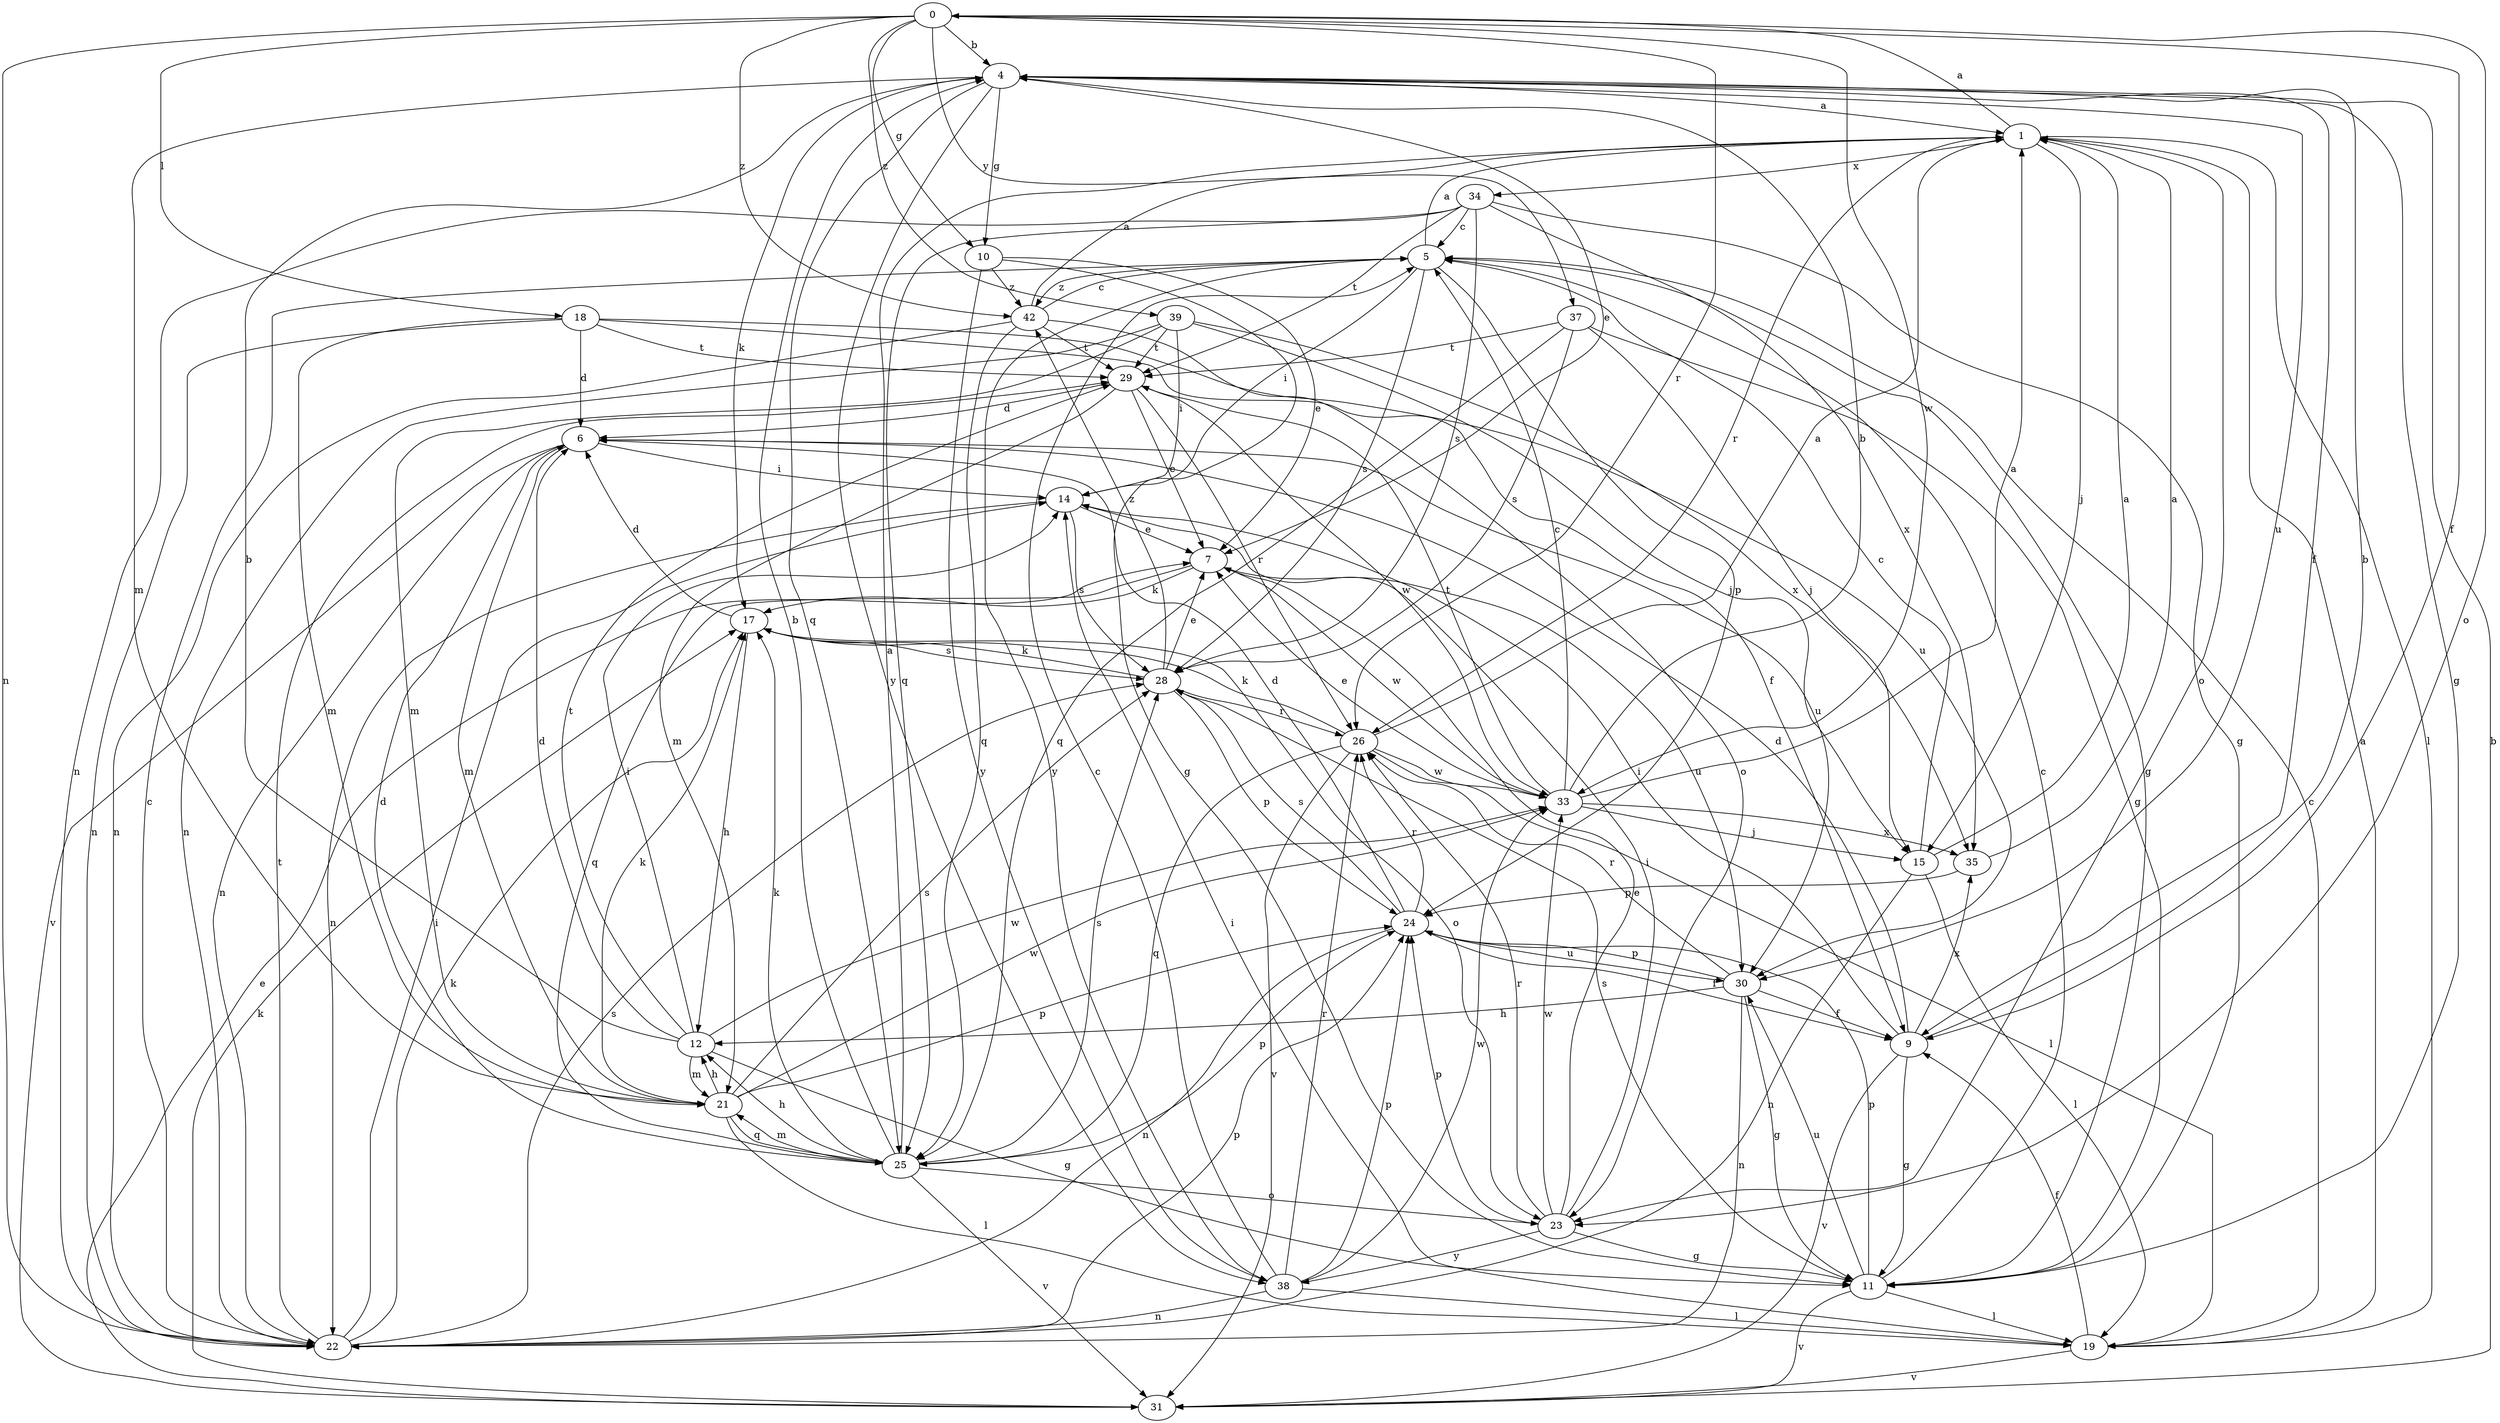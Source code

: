 strict digraph  {
0;
1;
4;
5;
6;
7;
9;
10;
11;
12;
14;
15;
17;
18;
19;
21;
22;
23;
24;
25;
26;
28;
29;
30;
31;
33;
34;
35;
37;
38;
39;
42;
0 -> 4  [label=b];
0 -> 9  [label=f];
0 -> 10  [label=g];
0 -> 18  [label=l];
0 -> 22  [label=n];
0 -> 23  [label=o];
0 -> 26  [label=r];
0 -> 33  [label=w];
0 -> 37  [label=y];
0 -> 39  [label=z];
0 -> 42  [label=z];
1 -> 0  [label=a];
1 -> 15  [label=j];
1 -> 19  [label=l];
1 -> 23  [label=o];
1 -> 26  [label=r];
1 -> 34  [label=x];
4 -> 1  [label=a];
4 -> 7  [label=e];
4 -> 9  [label=f];
4 -> 10  [label=g];
4 -> 11  [label=g];
4 -> 17  [label=k];
4 -> 21  [label=m];
4 -> 25  [label=q];
4 -> 30  [label=u];
4 -> 38  [label=y];
5 -> 1  [label=a];
5 -> 11  [label=g];
5 -> 14  [label=i];
5 -> 24  [label=p];
5 -> 28  [label=s];
5 -> 38  [label=y];
5 -> 42  [label=z];
6 -> 14  [label=i];
6 -> 21  [label=m];
6 -> 22  [label=n];
6 -> 30  [label=u];
6 -> 31  [label=v];
7 -> 17  [label=k];
7 -> 25  [label=q];
7 -> 30  [label=u];
7 -> 33  [label=w];
9 -> 4  [label=b];
9 -> 6  [label=d];
9 -> 11  [label=g];
9 -> 14  [label=i];
9 -> 31  [label=v];
9 -> 35  [label=x];
10 -> 7  [label=e];
10 -> 11  [label=g];
10 -> 38  [label=y];
10 -> 42  [label=z];
11 -> 5  [label=c];
11 -> 19  [label=l];
11 -> 24  [label=p];
11 -> 28  [label=s];
11 -> 30  [label=u];
11 -> 31  [label=v];
12 -> 4  [label=b];
12 -> 6  [label=d];
12 -> 11  [label=g];
12 -> 14  [label=i];
12 -> 21  [label=m];
12 -> 29  [label=t];
12 -> 33  [label=w];
14 -> 7  [label=e];
14 -> 22  [label=n];
14 -> 28  [label=s];
15 -> 1  [label=a];
15 -> 5  [label=c];
15 -> 19  [label=l];
15 -> 22  [label=n];
17 -> 6  [label=d];
17 -> 12  [label=h];
17 -> 23  [label=o];
17 -> 28  [label=s];
18 -> 6  [label=d];
18 -> 9  [label=f];
18 -> 21  [label=m];
18 -> 22  [label=n];
18 -> 29  [label=t];
18 -> 30  [label=u];
19 -> 1  [label=a];
19 -> 5  [label=c];
19 -> 9  [label=f];
19 -> 14  [label=i];
19 -> 31  [label=v];
21 -> 12  [label=h];
21 -> 17  [label=k];
21 -> 19  [label=l];
21 -> 24  [label=p];
21 -> 25  [label=q];
21 -> 28  [label=s];
21 -> 33  [label=w];
22 -> 5  [label=c];
22 -> 14  [label=i];
22 -> 17  [label=k];
22 -> 24  [label=p];
22 -> 28  [label=s];
22 -> 29  [label=t];
23 -> 7  [label=e];
23 -> 11  [label=g];
23 -> 14  [label=i];
23 -> 24  [label=p];
23 -> 26  [label=r];
23 -> 33  [label=w];
23 -> 38  [label=y];
24 -> 6  [label=d];
24 -> 9  [label=f];
24 -> 22  [label=n];
24 -> 26  [label=r];
24 -> 28  [label=s];
24 -> 30  [label=u];
25 -> 1  [label=a];
25 -> 4  [label=b];
25 -> 6  [label=d];
25 -> 12  [label=h];
25 -> 17  [label=k];
25 -> 21  [label=m];
25 -> 23  [label=o];
25 -> 24  [label=p];
25 -> 28  [label=s];
25 -> 31  [label=v];
26 -> 1  [label=a];
26 -> 17  [label=k];
26 -> 19  [label=l];
26 -> 25  [label=q];
26 -> 31  [label=v];
26 -> 33  [label=w];
28 -> 7  [label=e];
28 -> 17  [label=k];
28 -> 24  [label=p];
28 -> 26  [label=r];
28 -> 42  [label=z];
29 -> 6  [label=d];
29 -> 7  [label=e];
29 -> 21  [label=m];
29 -> 26  [label=r];
29 -> 33  [label=w];
30 -> 9  [label=f];
30 -> 11  [label=g];
30 -> 12  [label=h];
30 -> 22  [label=n];
30 -> 24  [label=p];
30 -> 26  [label=r];
31 -> 4  [label=b];
31 -> 7  [label=e];
31 -> 17  [label=k];
33 -> 1  [label=a];
33 -> 4  [label=b];
33 -> 5  [label=c];
33 -> 7  [label=e];
33 -> 15  [label=j];
33 -> 29  [label=t];
33 -> 35  [label=x];
34 -> 5  [label=c];
34 -> 11  [label=g];
34 -> 22  [label=n];
34 -> 25  [label=q];
34 -> 28  [label=s];
34 -> 29  [label=t];
34 -> 35  [label=x];
35 -> 1  [label=a];
35 -> 24  [label=p];
37 -> 11  [label=g];
37 -> 15  [label=j];
37 -> 25  [label=q];
37 -> 28  [label=s];
37 -> 29  [label=t];
38 -> 5  [label=c];
38 -> 19  [label=l];
38 -> 22  [label=n];
38 -> 24  [label=p];
38 -> 26  [label=r];
38 -> 33  [label=w];
39 -> 14  [label=i];
39 -> 15  [label=j];
39 -> 21  [label=m];
39 -> 22  [label=n];
39 -> 29  [label=t];
39 -> 35  [label=x];
42 -> 1  [label=a];
42 -> 5  [label=c];
42 -> 22  [label=n];
42 -> 23  [label=o];
42 -> 25  [label=q];
42 -> 29  [label=t];
}

